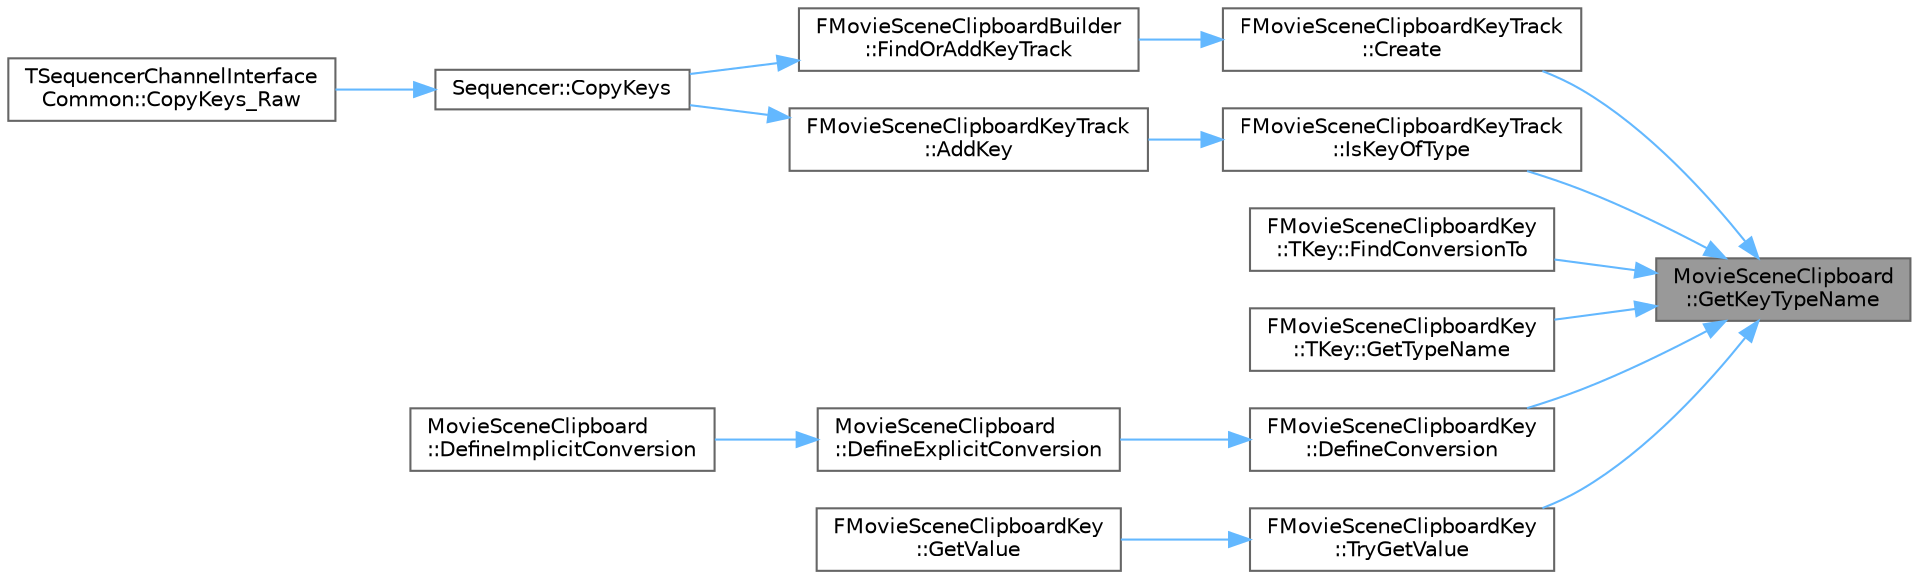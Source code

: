 digraph "MovieSceneClipboard::GetKeyTypeName"
{
 // INTERACTIVE_SVG=YES
 // LATEX_PDF_SIZE
  bgcolor="transparent";
  edge [fontname=Helvetica,fontsize=10,labelfontname=Helvetica,labelfontsize=10];
  node [fontname=Helvetica,fontsize=10,shape=box,height=0.2,width=0.4];
  rankdir="RL";
  Node1 [id="Node000001",label="MovieSceneClipboard\l::GetKeyTypeName",height=0.2,width=0.4,color="gray40", fillcolor="grey60", style="filled", fontcolor="black",tooltip=" "];
  Node1 -> Node2 [id="edge1_Node000001_Node000002",dir="back",color="steelblue1",style="solid",tooltip=" "];
  Node2 [id="Node000002",label="FMovieSceneClipboardKeyTrack\l::Create",height=0.2,width=0.4,color="grey40", fillcolor="white", style="filled",URL="$d1/d75/classFMovieSceneClipboardKeyTrack.html#aea0980923a71d2917a9b8d8805e7a2b6",tooltip="Create a key track that wraps the specified key type."];
  Node2 -> Node3 [id="edge2_Node000002_Node000003",dir="back",color="steelblue1",style="solid",tooltip=" "];
  Node3 [id="Node000003",label="FMovieSceneClipboardBuilder\l::FindOrAddKeyTrack",height=0.2,width=0.4,color="grey40", fillcolor="white", style="filled",URL="$de/d61/classFMovieSceneClipboardBuilder.html#a877aa251b01cb8fea4a971ea7b58caa0",tooltip="Find or add a key track."];
  Node3 -> Node4 [id="edge3_Node000003_Node000004",dir="back",color="steelblue1",style="solid",tooltip=" "];
  Node4 [id="Node000004",label="Sequencer::CopyKeys",height=0.2,width=0.4,color="grey40", fillcolor="white", style="filled",URL="$d5/dd3/namespaceSequencer.html#acc107bb557f07916b9481ea65ad35bd3",tooltip="Copy the specified keys from a channel."];
  Node4 -> Node5 [id="edge4_Node000004_Node000005",dir="back",color="steelblue1",style="solid",tooltip=" "];
  Node5 [id="Node000005",label="TSequencerChannelInterface\lCommon::CopyKeys_Raw",height=0.2,width=0.4,color="grey40", fillcolor="white", style="filled",URL="$da/dae/structTSequencerChannelInterfaceCommon.html#ac895f2ffd1ac3cd2b814d410314707fa",tooltip="Copy all the keys specified in KeyMask to the specified clipboard."];
  Node1 -> Node6 [id="edge5_Node000001_Node000006",dir="back",color="steelblue1",style="solid",tooltip=" "];
  Node6 [id="Node000006",label="FMovieSceneClipboardKey\l::DefineConversion",height=0.2,width=0.4,color="grey40", fillcolor="white", style="filled",URL="$da/de3/classFMovieSceneClipboardKey.html#acf8efc0bd2debc897cb690253441474b",tooltip="Define a conversion from one type to another type."];
  Node6 -> Node7 [id="edge6_Node000006_Node000007",dir="back",color="steelblue1",style="solid",tooltip=" "];
  Node7 [id="Node000007",label="MovieSceneClipboard\l::DefineExplicitConversion",height=0.2,width=0.4,color="grey40", fillcolor="white", style="filled",URL="$d8/dc2/namespaceMovieSceneClipboard.html#ab6289767411062fa89a5cb3fe3a106bf",tooltip=" "];
  Node7 -> Node8 [id="edge7_Node000007_Node000008",dir="back",color="steelblue1",style="solid",tooltip=" "];
  Node8 [id="Node000008",label="MovieSceneClipboard\l::DefineImplicitConversion",height=0.2,width=0.4,color="grey40", fillcolor="white", style="filled",URL="$d8/dc2/namespaceMovieSceneClipboard.html#a42227740595a1e6ed4d7a0f60a36efdd",tooltip=" "];
  Node1 -> Node9 [id="edge8_Node000001_Node000009",dir="back",color="steelblue1",style="solid",tooltip=" "];
  Node9 [id="Node000009",label="FMovieSceneClipboardKey\l::TKey::FindConversionTo",height=0.2,width=0.4,color="grey40", fillcolor="white", style="filled",URL="$d5/d73/structFMovieSceneClipboardKey_1_1TKey.html#ace6e3746d40e9a90b4ae63fa89427c53",tooltip="Find a conversion from this type to the specified destination type."];
  Node1 -> Node10 [id="edge9_Node000001_Node000010",dir="back",color="steelblue1",style="solid",tooltip=" "];
  Node10 [id="Node000010",label="FMovieSceneClipboardKey\l::TKey::GetTypeName",height=0.2,width=0.4,color="grey40", fillcolor="white", style="filled",URL="$d5/d73/structFMovieSceneClipboardKey_1_1TKey.html#a8bf0e82f9c67958a011e9be97c621ed4",tooltip="Get the name of this value type."];
  Node1 -> Node11 [id="edge10_Node000001_Node000011",dir="back",color="steelblue1",style="solid",tooltip=" "];
  Node11 [id="Node000011",label="FMovieSceneClipboardKeyTrack\l::IsKeyOfType",height=0.2,width=0.4,color="grey40", fillcolor="white", style="filled",URL="$d1/d75/classFMovieSceneClipboardKeyTrack.html#a01a28ff2bab942fad940027d05c4346e",tooltip="Check the type of the keys contained within this track."];
  Node11 -> Node12 [id="edge11_Node000011_Node000012",dir="back",color="steelblue1",style="solid",tooltip=" "];
  Node12 [id="Node000012",label="FMovieSceneClipboardKeyTrack\l::AddKey",height=0.2,width=0.4,color="grey40", fillcolor="white", style="filled",URL="$d1/d75/classFMovieSceneClipboardKeyTrack.html#ae58be86e4bcfdcec7e578fdcda3617d2",tooltip="Add a key of the specified type to this track."];
  Node12 -> Node4 [id="edge12_Node000012_Node000004",dir="back",color="steelblue1",style="solid",tooltip=" "];
  Node1 -> Node13 [id="edge13_Node000001_Node000013",dir="back",color="steelblue1",style="solid",tooltip=" "];
  Node13 [id="Node000013",label="FMovieSceneClipboardKey\l::TryGetValue",height=0.2,width=0.4,color="grey40", fillcolor="white", style="filled",URL="$da/de3/classFMovieSceneClipboardKey.html#a948fe1988f9fd8875054b9405dd928ac",tooltip="Attempt to get the value of this key as the specified type."];
  Node13 -> Node14 [id="edge14_Node000013_Node000014",dir="back",color="steelblue1",style="solid",tooltip=" "];
  Node14 [id="Node000014",label="FMovieSceneClipboardKey\l::GetValue",height=0.2,width=0.4,color="grey40", fillcolor="white", style="filled",URL="$da/de3/classFMovieSceneClipboardKey.html#aa11df5a2d77138fef9d1a0c49aee12a1",tooltip="Get the value of this key as the specified type."];
}
